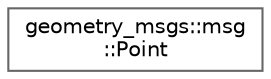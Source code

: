 digraph "类继承关系图"
{
 // INTERACTIVE_SVG=YES
 // LATEX_PDF_SIZE
  bgcolor="transparent";
  edge [fontname=Helvetica,fontsize=10,labelfontname=Helvetica,labelfontsize=10];
  node [fontname=Helvetica,fontsize=10,shape=box,height=0.2,width=0.4];
  rankdir="LR";
  Node0 [id="Node000000",label="geometry_msgs::msg\l::Point",height=0.2,width=0.4,color="grey40", fillcolor="white", style="filled",URL="$d5/dd5/classgeometry__msgs_1_1msg_1_1Point.html",tooltip="This class represents the structure Point defined by the user in the IDL file."];
}
